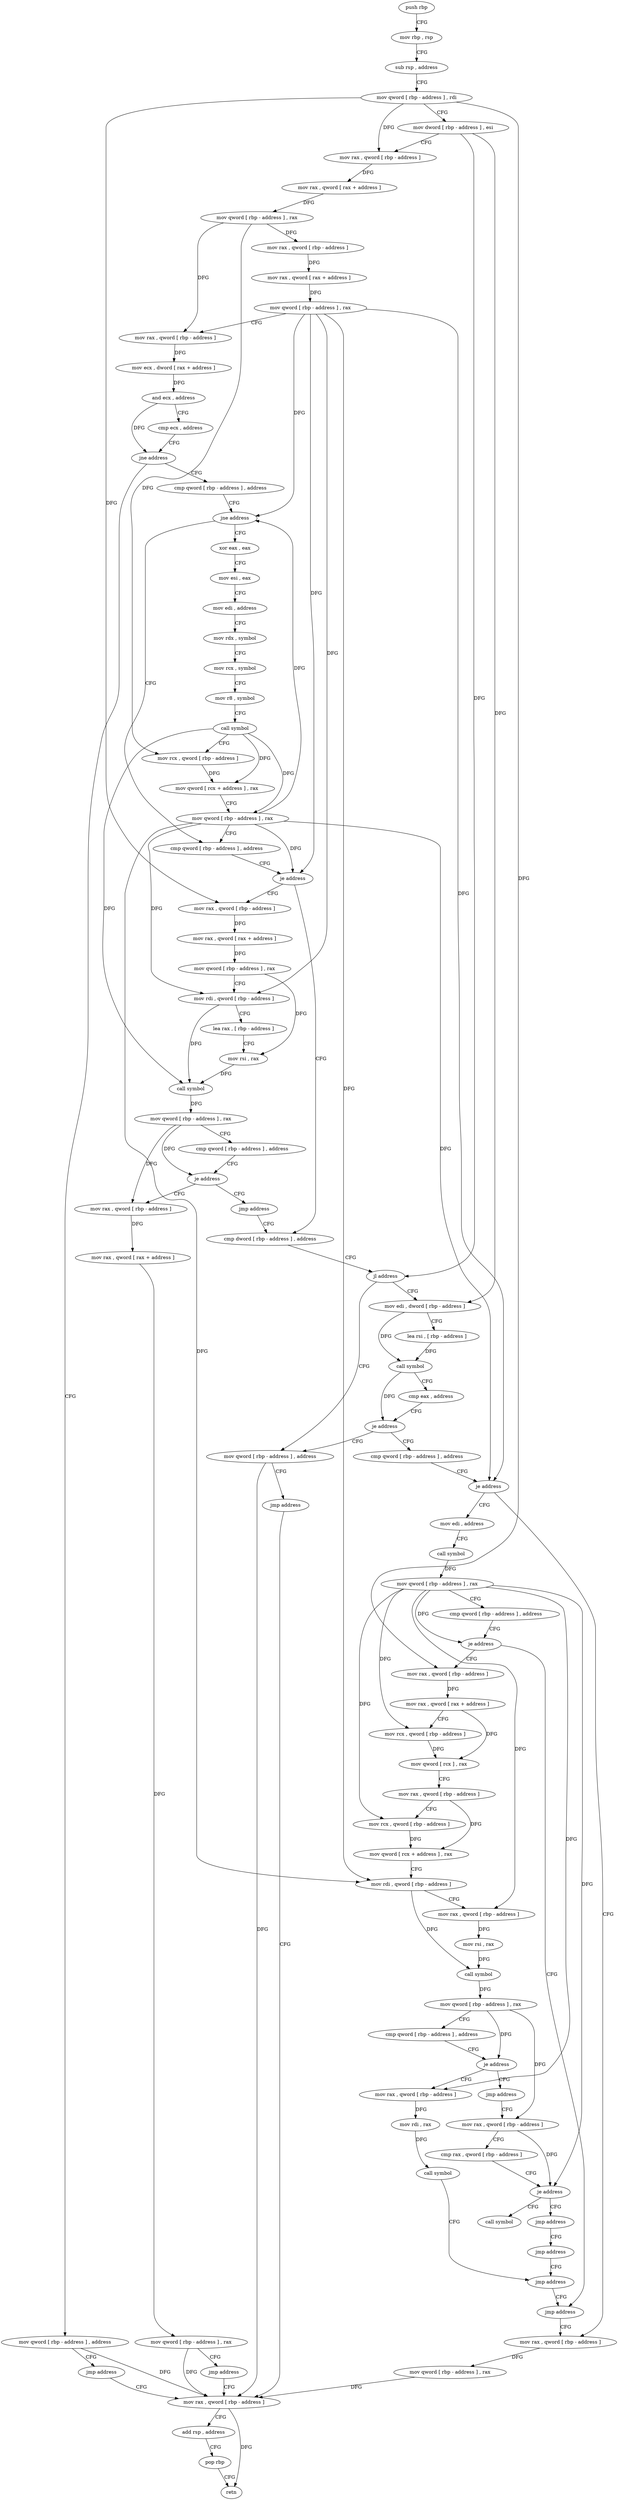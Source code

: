digraph "func" {
"4225520" [label = "push rbp" ]
"4225521" [label = "mov rbp , rsp" ]
"4225524" [label = "sub rsp , address" ]
"4225531" [label = "mov qword [ rbp - address ] , rdi" ]
"4225535" [label = "mov dword [ rbp - address ] , esi" ]
"4225538" [label = "mov rax , qword [ rbp - address ]" ]
"4225542" [label = "mov rax , qword [ rax + address ]" ]
"4225546" [label = "mov qword [ rbp - address ] , rax" ]
"4225550" [label = "mov rax , qword [ rbp - address ]" ]
"4225554" [label = "mov rax , qword [ rax + address ]" ]
"4225558" [label = "mov qword [ rbp - address ] , rax" ]
"4225562" [label = "mov rax , qword [ rbp - address ]" ]
"4225566" [label = "mov ecx , dword [ rax + address ]" ]
"4225569" [label = "and ecx , address" ]
"4225575" [label = "cmp ecx , address" ]
"4225578" [label = "jne address" ]
"4225597" [label = "cmp qword [ rbp - address ] , address" ]
"4225584" [label = "mov qword [ rbp - address ] , address" ]
"4225602" [label = "jne address" ]
"4225664" [label = "cmp qword [ rbp - address ] , address" ]
"4225608" [label = "xor eax , eax" ]
"4225592" [label = "jmp address" ]
"4225978" [label = "mov rax , qword [ rbp - address ]" ]
"4225669" [label = "je address" ]
"4225746" [label = "cmp dword [ rbp - address ] , address" ]
"4225675" [label = "mov rax , qword [ rbp - address ]" ]
"4225610" [label = "mov esi , eax" ]
"4225612" [label = "mov edi , address" ]
"4225617" [label = "mov rdx , symbol" ]
"4225627" [label = "mov rcx , symbol" ]
"4225637" [label = "mov r8 , symbol" ]
"4225647" [label = "call symbol" ]
"4225652" [label = "mov rcx , qword [ rbp - address ]" ]
"4225656" [label = "mov qword [ rcx + address ] , rax" ]
"4225660" [label = "mov qword [ rbp - address ] , rax" ]
"4225982" [label = "add rsp , address" ]
"4225989" [label = "pop rbp" ]
"4225990" [label = "retn" ]
"4225750" [label = "jl address" ]
"4225780" [label = "mov qword [ rbp - address ] , address" ]
"4225756" [label = "mov edi , dword [ rbp - address ]" ]
"4225679" [label = "mov rax , qword [ rax + address ]" ]
"4225683" [label = "mov qword [ rbp - address ] , rax" ]
"4225690" [label = "mov rdi , qword [ rbp - address ]" ]
"4225694" [label = "lea rax , [ rbp - address ]" ]
"4225701" [label = "mov rsi , rax" ]
"4225704" [label = "call symbol" ]
"4225709" [label = "mov qword [ rbp - address ] , rax" ]
"4225713" [label = "cmp qword [ rbp - address ] , address" ]
"4225718" [label = "je address" ]
"4225741" [label = "jmp address" ]
"4225724" [label = "mov rax , qword [ rbp - address ]" ]
"4225788" [label = "jmp address" ]
"4225759" [label = "lea rsi , [ rbp - address ]" ]
"4225766" [label = "call symbol" ]
"4225771" [label = "cmp eax , address" ]
"4225774" [label = "je address" ]
"4225793" [label = "cmp qword [ rbp - address ] , address" ]
"4225728" [label = "mov rax , qword [ rax + address ]" ]
"4225732" [label = "mov qword [ rbp - address ] , rax" ]
"4225736" [label = "jmp address" ]
"4225798" [label = "je address" ]
"4225967" [label = "mov rax , qword [ rbp - address ]" ]
"4225804" [label = "mov edi , address" ]
"4225974" [label = "mov qword [ rbp - address ] , rax" ]
"4225809" [label = "call symbol" ]
"4225814" [label = "mov qword [ rbp - address ] , rax" ]
"4225821" [label = "cmp qword [ rbp - address ] , address" ]
"4225829" [label = "je address" ]
"4225962" [label = "jmp address" ]
"4225835" [label = "mov rax , qword [ rbp - address ]" ]
"4225839" [label = "mov rax , qword [ rax + address ]" ]
"4225843" [label = "mov rcx , qword [ rbp - address ]" ]
"4225850" [label = "mov qword [ rcx ] , rax" ]
"4225853" [label = "mov rax , qword [ rbp - address ]" ]
"4225860" [label = "mov rcx , qword [ rbp - address ]" ]
"4225867" [label = "mov qword [ rcx + address ] , rax" ]
"4225871" [label = "mov rdi , qword [ rbp - address ]" ]
"4225875" [label = "mov rax , qword [ rbp - address ]" ]
"4225882" [label = "mov rsi , rax" ]
"4225885" [label = "call symbol" ]
"4225890" [label = "mov qword [ rbp - address ] , rax" ]
"4225894" [label = "cmp qword [ rbp - address ] , address" ]
"4225899" [label = "je address" ]
"4225942" [label = "mov rax , qword [ rbp - address ]" ]
"4225905" [label = "jmp address" ]
"4225949" [label = "mov rdi , rax" ]
"4225952" [label = "call symbol" ]
"4225957" [label = "jmp address" ]
"4225910" [label = "mov rax , qword [ rbp - address ]" ]
"4225914" [label = "cmp rax , qword [ rbp - address ]" ]
"4225921" [label = "je address" ]
"4225932" [label = "jmp address" ]
"4225927" [label = "call symbol" ]
"4225937" [label = "jmp address" ]
"4225520" -> "4225521" [ label = "CFG" ]
"4225521" -> "4225524" [ label = "CFG" ]
"4225524" -> "4225531" [ label = "CFG" ]
"4225531" -> "4225535" [ label = "CFG" ]
"4225531" -> "4225538" [ label = "DFG" ]
"4225531" -> "4225675" [ label = "DFG" ]
"4225531" -> "4225835" [ label = "DFG" ]
"4225535" -> "4225538" [ label = "CFG" ]
"4225535" -> "4225750" [ label = "DFG" ]
"4225535" -> "4225756" [ label = "DFG" ]
"4225538" -> "4225542" [ label = "DFG" ]
"4225542" -> "4225546" [ label = "DFG" ]
"4225546" -> "4225550" [ label = "DFG" ]
"4225546" -> "4225562" [ label = "DFG" ]
"4225546" -> "4225652" [ label = "DFG" ]
"4225550" -> "4225554" [ label = "DFG" ]
"4225554" -> "4225558" [ label = "DFG" ]
"4225558" -> "4225562" [ label = "CFG" ]
"4225558" -> "4225602" [ label = "DFG" ]
"4225558" -> "4225669" [ label = "DFG" ]
"4225558" -> "4225690" [ label = "DFG" ]
"4225558" -> "4225798" [ label = "DFG" ]
"4225558" -> "4225871" [ label = "DFG" ]
"4225562" -> "4225566" [ label = "DFG" ]
"4225566" -> "4225569" [ label = "DFG" ]
"4225569" -> "4225575" [ label = "CFG" ]
"4225569" -> "4225578" [ label = "DFG" ]
"4225575" -> "4225578" [ label = "CFG" ]
"4225578" -> "4225597" [ label = "CFG" ]
"4225578" -> "4225584" [ label = "CFG" ]
"4225597" -> "4225602" [ label = "CFG" ]
"4225584" -> "4225592" [ label = "CFG" ]
"4225584" -> "4225978" [ label = "DFG" ]
"4225602" -> "4225664" [ label = "CFG" ]
"4225602" -> "4225608" [ label = "CFG" ]
"4225664" -> "4225669" [ label = "CFG" ]
"4225608" -> "4225610" [ label = "CFG" ]
"4225592" -> "4225978" [ label = "CFG" ]
"4225978" -> "4225982" [ label = "CFG" ]
"4225978" -> "4225990" [ label = "DFG" ]
"4225669" -> "4225746" [ label = "CFG" ]
"4225669" -> "4225675" [ label = "CFG" ]
"4225746" -> "4225750" [ label = "CFG" ]
"4225675" -> "4225679" [ label = "DFG" ]
"4225610" -> "4225612" [ label = "CFG" ]
"4225612" -> "4225617" [ label = "CFG" ]
"4225617" -> "4225627" [ label = "CFG" ]
"4225627" -> "4225637" [ label = "CFG" ]
"4225637" -> "4225647" [ label = "CFG" ]
"4225647" -> "4225652" [ label = "CFG" ]
"4225647" -> "4225656" [ label = "DFG" ]
"4225647" -> "4225660" [ label = "DFG" ]
"4225647" -> "4225704" [ label = "DFG" ]
"4225652" -> "4225656" [ label = "DFG" ]
"4225656" -> "4225660" [ label = "CFG" ]
"4225660" -> "4225664" [ label = "CFG" ]
"4225660" -> "4225602" [ label = "DFG" ]
"4225660" -> "4225669" [ label = "DFG" ]
"4225660" -> "4225690" [ label = "DFG" ]
"4225660" -> "4225798" [ label = "DFG" ]
"4225660" -> "4225871" [ label = "DFG" ]
"4225982" -> "4225989" [ label = "CFG" ]
"4225989" -> "4225990" [ label = "CFG" ]
"4225750" -> "4225780" [ label = "CFG" ]
"4225750" -> "4225756" [ label = "CFG" ]
"4225780" -> "4225788" [ label = "CFG" ]
"4225780" -> "4225978" [ label = "DFG" ]
"4225756" -> "4225759" [ label = "CFG" ]
"4225756" -> "4225766" [ label = "DFG" ]
"4225679" -> "4225683" [ label = "DFG" ]
"4225683" -> "4225690" [ label = "CFG" ]
"4225683" -> "4225701" [ label = "DFG" ]
"4225690" -> "4225694" [ label = "CFG" ]
"4225690" -> "4225704" [ label = "DFG" ]
"4225694" -> "4225701" [ label = "CFG" ]
"4225701" -> "4225704" [ label = "DFG" ]
"4225704" -> "4225709" [ label = "DFG" ]
"4225709" -> "4225713" [ label = "CFG" ]
"4225709" -> "4225718" [ label = "DFG" ]
"4225709" -> "4225724" [ label = "DFG" ]
"4225713" -> "4225718" [ label = "CFG" ]
"4225718" -> "4225741" [ label = "CFG" ]
"4225718" -> "4225724" [ label = "CFG" ]
"4225741" -> "4225746" [ label = "CFG" ]
"4225724" -> "4225728" [ label = "DFG" ]
"4225788" -> "4225978" [ label = "CFG" ]
"4225759" -> "4225766" [ label = "DFG" ]
"4225766" -> "4225771" [ label = "CFG" ]
"4225766" -> "4225774" [ label = "DFG" ]
"4225771" -> "4225774" [ label = "CFG" ]
"4225774" -> "4225793" [ label = "CFG" ]
"4225774" -> "4225780" [ label = "CFG" ]
"4225793" -> "4225798" [ label = "CFG" ]
"4225728" -> "4225732" [ label = "DFG" ]
"4225732" -> "4225736" [ label = "CFG" ]
"4225732" -> "4225978" [ label = "DFG" ]
"4225736" -> "4225978" [ label = "CFG" ]
"4225798" -> "4225967" [ label = "CFG" ]
"4225798" -> "4225804" [ label = "CFG" ]
"4225967" -> "4225974" [ label = "DFG" ]
"4225804" -> "4225809" [ label = "CFG" ]
"4225974" -> "4225978" [ label = "DFG" ]
"4225809" -> "4225814" [ label = "DFG" ]
"4225814" -> "4225821" [ label = "CFG" ]
"4225814" -> "4225829" [ label = "DFG" ]
"4225814" -> "4225843" [ label = "DFG" ]
"4225814" -> "4225860" [ label = "DFG" ]
"4225814" -> "4225875" [ label = "DFG" ]
"4225814" -> "4225942" [ label = "DFG" ]
"4225814" -> "4225921" [ label = "DFG" ]
"4225821" -> "4225829" [ label = "CFG" ]
"4225829" -> "4225962" [ label = "CFG" ]
"4225829" -> "4225835" [ label = "CFG" ]
"4225962" -> "4225967" [ label = "CFG" ]
"4225835" -> "4225839" [ label = "DFG" ]
"4225839" -> "4225843" [ label = "CFG" ]
"4225839" -> "4225850" [ label = "DFG" ]
"4225843" -> "4225850" [ label = "DFG" ]
"4225850" -> "4225853" [ label = "CFG" ]
"4225853" -> "4225860" [ label = "CFG" ]
"4225853" -> "4225867" [ label = "DFG" ]
"4225860" -> "4225867" [ label = "DFG" ]
"4225867" -> "4225871" [ label = "CFG" ]
"4225871" -> "4225875" [ label = "CFG" ]
"4225871" -> "4225885" [ label = "DFG" ]
"4225875" -> "4225882" [ label = "DFG" ]
"4225882" -> "4225885" [ label = "DFG" ]
"4225885" -> "4225890" [ label = "DFG" ]
"4225890" -> "4225894" [ label = "CFG" ]
"4225890" -> "4225899" [ label = "DFG" ]
"4225890" -> "4225910" [ label = "DFG" ]
"4225894" -> "4225899" [ label = "CFG" ]
"4225899" -> "4225942" [ label = "CFG" ]
"4225899" -> "4225905" [ label = "CFG" ]
"4225942" -> "4225949" [ label = "DFG" ]
"4225905" -> "4225910" [ label = "CFG" ]
"4225949" -> "4225952" [ label = "DFG" ]
"4225952" -> "4225957" [ label = "CFG" ]
"4225957" -> "4225962" [ label = "CFG" ]
"4225910" -> "4225914" [ label = "CFG" ]
"4225910" -> "4225921" [ label = "DFG" ]
"4225914" -> "4225921" [ label = "CFG" ]
"4225921" -> "4225932" [ label = "CFG" ]
"4225921" -> "4225927" [ label = "CFG" ]
"4225932" -> "4225937" [ label = "CFG" ]
"4225937" -> "4225957" [ label = "CFG" ]
}
